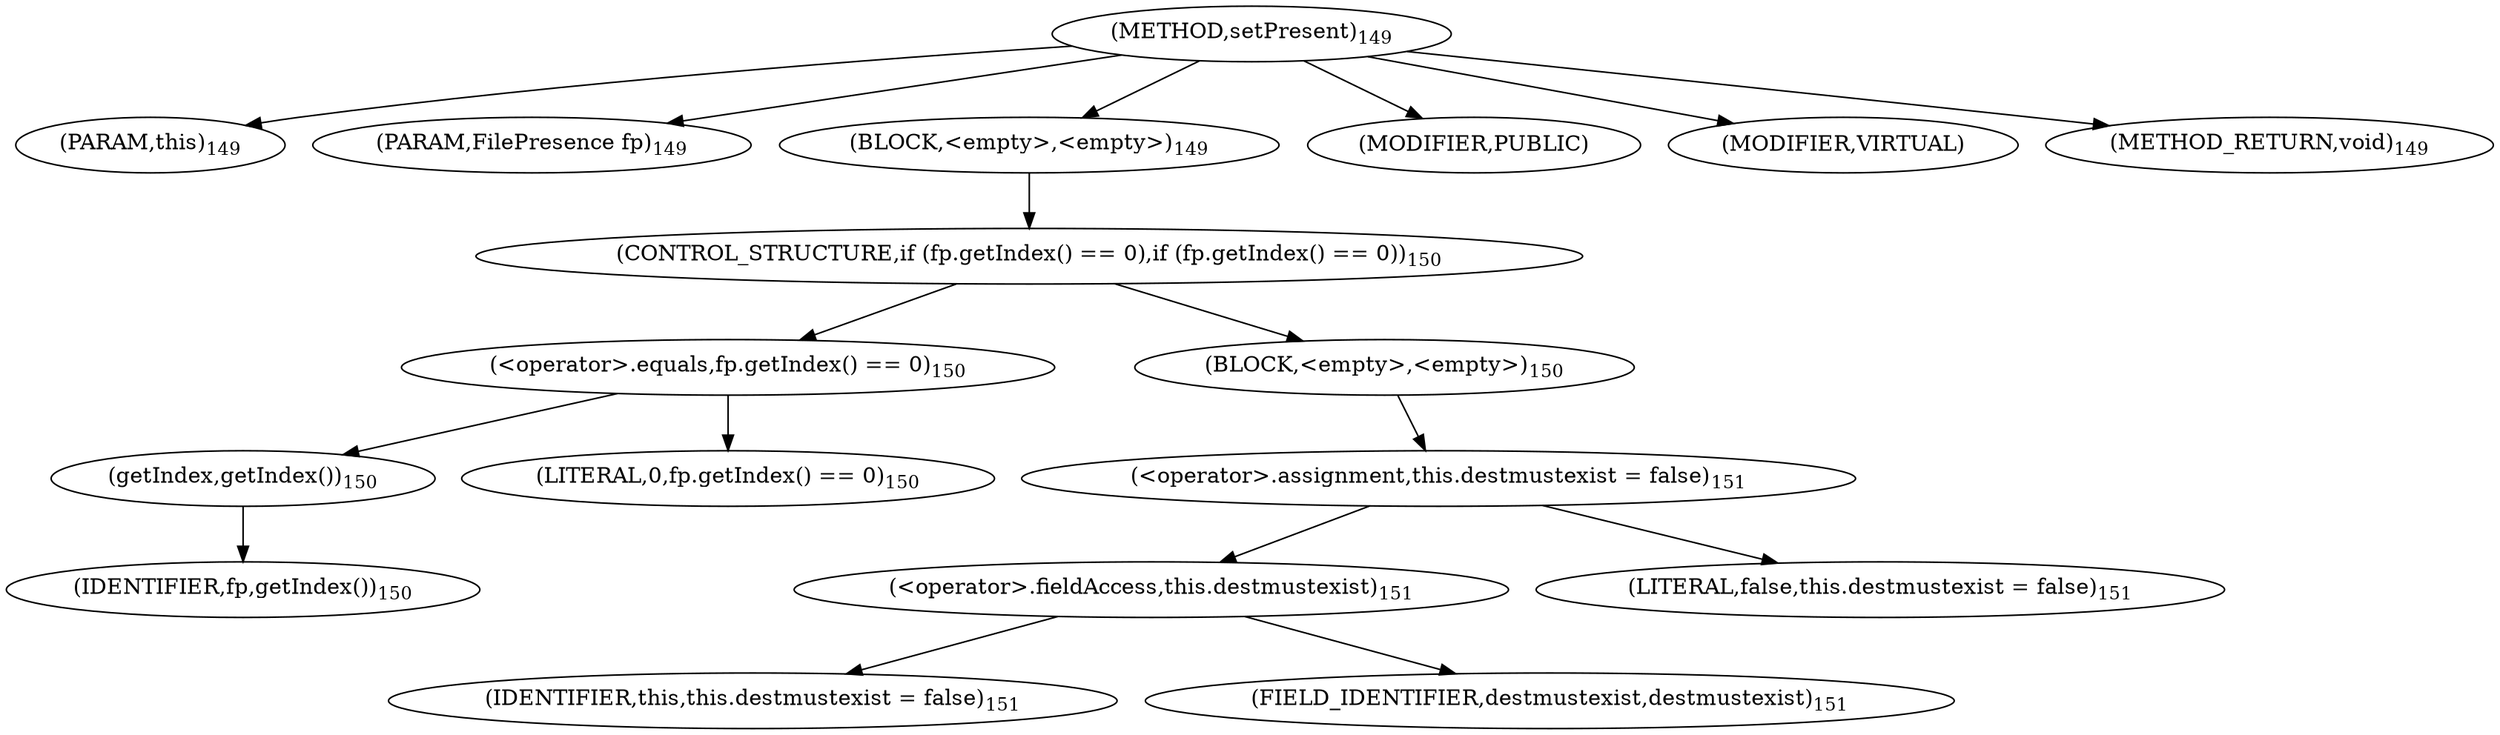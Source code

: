 digraph "setPresent" {  
"186" [label = <(METHOD,setPresent)<SUB>149</SUB>> ]
"187" [label = <(PARAM,this)<SUB>149</SUB>> ]
"188" [label = <(PARAM,FilePresence fp)<SUB>149</SUB>> ]
"189" [label = <(BLOCK,&lt;empty&gt;,&lt;empty&gt;)<SUB>149</SUB>> ]
"190" [label = <(CONTROL_STRUCTURE,if (fp.getIndex() == 0),if (fp.getIndex() == 0))<SUB>150</SUB>> ]
"191" [label = <(&lt;operator&gt;.equals,fp.getIndex() == 0)<SUB>150</SUB>> ]
"192" [label = <(getIndex,getIndex())<SUB>150</SUB>> ]
"193" [label = <(IDENTIFIER,fp,getIndex())<SUB>150</SUB>> ]
"194" [label = <(LITERAL,0,fp.getIndex() == 0)<SUB>150</SUB>> ]
"195" [label = <(BLOCK,&lt;empty&gt;,&lt;empty&gt;)<SUB>150</SUB>> ]
"196" [label = <(&lt;operator&gt;.assignment,this.destmustexist = false)<SUB>151</SUB>> ]
"197" [label = <(&lt;operator&gt;.fieldAccess,this.destmustexist)<SUB>151</SUB>> ]
"198" [label = <(IDENTIFIER,this,this.destmustexist = false)<SUB>151</SUB>> ]
"199" [label = <(FIELD_IDENTIFIER,destmustexist,destmustexist)<SUB>151</SUB>> ]
"200" [label = <(LITERAL,false,this.destmustexist = false)<SUB>151</SUB>> ]
"201" [label = <(MODIFIER,PUBLIC)> ]
"202" [label = <(MODIFIER,VIRTUAL)> ]
"203" [label = <(METHOD_RETURN,void)<SUB>149</SUB>> ]
  "186" -> "187" 
  "186" -> "188" 
  "186" -> "189" 
  "186" -> "201" 
  "186" -> "202" 
  "186" -> "203" 
  "189" -> "190" 
  "190" -> "191" 
  "190" -> "195" 
  "191" -> "192" 
  "191" -> "194" 
  "192" -> "193" 
  "195" -> "196" 
  "196" -> "197" 
  "196" -> "200" 
  "197" -> "198" 
  "197" -> "199" 
}
